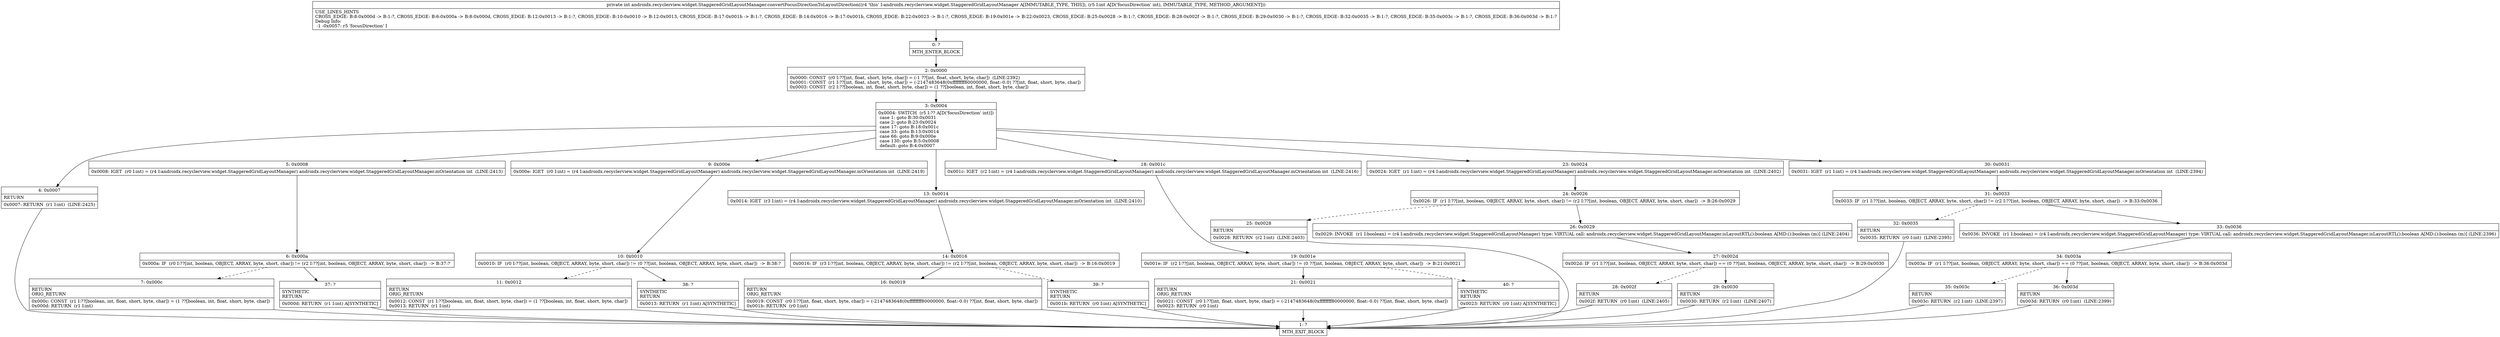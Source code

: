 digraph "CFG forandroidx.recyclerview.widget.StaggeredGridLayoutManager.convertFocusDirectionToLayoutDirection(I)I" {
Node_0 [shape=record,label="{0\:\ ?|MTH_ENTER_BLOCK\l}"];
Node_2 [shape=record,label="{2\:\ 0x0000|0x0000: CONST  (r0 I:??[int, float, short, byte, char]) = (\-1 ??[int, float, short, byte, char])  (LINE:2392)\l0x0001: CONST  (r1 I:??[int, float, short, byte, char]) = (\-2147483648(0xffffffff80000000, float:\-0.0) ??[int, float, short, byte, char]) \l0x0003: CONST  (r2 I:??[boolean, int, float, short, byte, char]) = (1 ??[boolean, int, float, short, byte, char]) \l}"];
Node_3 [shape=record,label="{3\:\ 0x0004|0x0004: SWITCH  (r5 I:?? A[D('focusDirection' int)])\l case 1: goto B:30:0x0031\l case 2: goto B:23:0x0024\l case 17: goto B:18:0x001c\l case 33: goto B:13:0x0014\l case 66: goto B:9:0x000e\l case 130: goto B:5:0x0008\l default: goto B:4:0x0007 \l}"];
Node_4 [shape=record,label="{4\:\ 0x0007|RETURN\l|0x0007: RETURN  (r1 I:int)  (LINE:2425)\l}"];
Node_1 [shape=record,label="{1\:\ ?|MTH_EXIT_BLOCK\l}"];
Node_5 [shape=record,label="{5\:\ 0x0008|0x0008: IGET  (r0 I:int) = (r4 I:androidx.recyclerview.widget.StaggeredGridLayoutManager) androidx.recyclerview.widget.StaggeredGridLayoutManager.mOrientation int  (LINE:2413)\l}"];
Node_6 [shape=record,label="{6\:\ 0x000a|0x000a: IF  (r0 I:??[int, boolean, OBJECT, ARRAY, byte, short, char]) != (r2 I:??[int, boolean, OBJECT, ARRAY, byte, short, char])  \-\> B:37:? \l}"];
Node_7 [shape=record,label="{7\:\ 0x000c|RETURN\lORIG_RETURN\l|0x000c: CONST  (r1 I:??[boolean, int, float, short, byte, char]) = (1 ??[boolean, int, float, short, byte, char]) \l0x000d: RETURN  (r1 I:int) \l}"];
Node_37 [shape=record,label="{37\:\ ?|SYNTHETIC\lRETURN\l|0x000d: RETURN  (r1 I:int) A[SYNTHETIC]\l}"];
Node_9 [shape=record,label="{9\:\ 0x000e|0x000e: IGET  (r0 I:int) = (r4 I:androidx.recyclerview.widget.StaggeredGridLayoutManager) androidx.recyclerview.widget.StaggeredGridLayoutManager.mOrientation int  (LINE:2419)\l}"];
Node_10 [shape=record,label="{10\:\ 0x0010|0x0010: IF  (r0 I:??[int, boolean, OBJECT, ARRAY, byte, short, char]) != (0 ??[int, boolean, OBJECT, ARRAY, byte, short, char])  \-\> B:38:? \l}"];
Node_11 [shape=record,label="{11\:\ 0x0012|RETURN\lORIG_RETURN\l|0x0012: CONST  (r1 I:??[boolean, int, float, short, byte, char]) = (1 ??[boolean, int, float, short, byte, char]) \l0x0013: RETURN  (r1 I:int) \l}"];
Node_38 [shape=record,label="{38\:\ ?|SYNTHETIC\lRETURN\l|0x0013: RETURN  (r1 I:int) A[SYNTHETIC]\l}"];
Node_13 [shape=record,label="{13\:\ 0x0014|0x0014: IGET  (r3 I:int) = (r4 I:androidx.recyclerview.widget.StaggeredGridLayoutManager) androidx.recyclerview.widget.StaggeredGridLayoutManager.mOrientation int  (LINE:2410)\l}"];
Node_14 [shape=record,label="{14\:\ 0x0016|0x0016: IF  (r3 I:??[int, boolean, OBJECT, ARRAY, byte, short, char]) != (r2 I:??[int, boolean, OBJECT, ARRAY, byte, short, char])  \-\> B:16:0x0019 \l}"];
Node_16 [shape=record,label="{16\:\ 0x0019|RETURN\lORIG_RETURN\l|0x0019: CONST  (r0 I:??[int, float, short, byte, char]) = (\-2147483648(0xffffffff80000000, float:\-0.0) ??[int, float, short, byte, char]) \l0x001b: RETURN  (r0 I:int) \l}"];
Node_39 [shape=record,label="{39\:\ ?|SYNTHETIC\lRETURN\l|0x001b: RETURN  (r0 I:int) A[SYNTHETIC]\l}"];
Node_18 [shape=record,label="{18\:\ 0x001c|0x001c: IGET  (r2 I:int) = (r4 I:androidx.recyclerview.widget.StaggeredGridLayoutManager) androidx.recyclerview.widget.StaggeredGridLayoutManager.mOrientation int  (LINE:2416)\l}"];
Node_19 [shape=record,label="{19\:\ 0x001e|0x001e: IF  (r2 I:??[int, boolean, OBJECT, ARRAY, byte, short, char]) != (0 ??[int, boolean, OBJECT, ARRAY, byte, short, char])  \-\> B:21:0x0021 \l}"];
Node_21 [shape=record,label="{21\:\ 0x0021|RETURN\lORIG_RETURN\l|0x0021: CONST  (r0 I:??[int, float, short, byte, char]) = (\-2147483648(0xffffffff80000000, float:\-0.0) ??[int, float, short, byte, char]) \l0x0023: RETURN  (r0 I:int) \l}"];
Node_40 [shape=record,label="{40\:\ ?|SYNTHETIC\lRETURN\l|0x0023: RETURN  (r0 I:int) A[SYNTHETIC]\l}"];
Node_23 [shape=record,label="{23\:\ 0x0024|0x0024: IGET  (r1 I:int) = (r4 I:androidx.recyclerview.widget.StaggeredGridLayoutManager) androidx.recyclerview.widget.StaggeredGridLayoutManager.mOrientation int  (LINE:2402)\l}"];
Node_24 [shape=record,label="{24\:\ 0x0026|0x0026: IF  (r1 I:??[int, boolean, OBJECT, ARRAY, byte, short, char]) != (r2 I:??[int, boolean, OBJECT, ARRAY, byte, short, char])  \-\> B:26:0x0029 \l}"];
Node_25 [shape=record,label="{25\:\ 0x0028|RETURN\l|0x0028: RETURN  (r2 I:int)  (LINE:2403)\l}"];
Node_26 [shape=record,label="{26\:\ 0x0029|0x0029: INVOKE  (r1 I:boolean) = (r4 I:androidx.recyclerview.widget.StaggeredGridLayoutManager) type: VIRTUAL call: androidx.recyclerview.widget.StaggeredGridLayoutManager.isLayoutRTL():boolean A[MD:():boolean (m)] (LINE:2404)\l}"];
Node_27 [shape=record,label="{27\:\ 0x002d|0x002d: IF  (r1 I:??[int, boolean, OBJECT, ARRAY, byte, short, char]) == (0 ??[int, boolean, OBJECT, ARRAY, byte, short, char])  \-\> B:29:0x0030 \l}"];
Node_28 [shape=record,label="{28\:\ 0x002f|RETURN\l|0x002f: RETURN  (r0 I:int)  (LINE:2405)\l}"];
Node_29 [shape=record,label="{29\:\ 0x0030|RETURN\l|0x0030: RETURN  (r2 I:int)  (LINE:2407)\l}"];
Node_30 [shape=record,label="{30\:\ 0x0031|0x0031: IGET  (r1 I:int) = (r4 I:androidx.recyclerview.widget.StaggeredGridLayoutManager) androidx.recyclerview.widget.StaggeredGridLayoutManager.mOrientation int  (LINE:2394)\l}"];
Node_31 [shape=record,label="{31\:\ 0x0033|0x0033: IF  (r1 I:??[int, boolean, OBJECT, ARRAY, byte, short, char]) != (r2 I:??[int, boolean, OBJECT, ARRAY, byte, short, char])  \-\> B:33:0x0036 \l}"];
Node_32 [shape=record,label="{32\:\ 0x0035|RETURN\l|0x0035: RETURN  (r0 I:int)  (LINE:2395)\l}"];
Node_33 [shape=record,label="{33\:\ 0x0036|0x0036: INVOKE  (r1 I:boolean) = (r4 I:androidx.recyclerview.widget.StaggeredGridLayoutManager) type: VIRTUAL call: androidx.recyclerview.widget.StaggeredGridLayoutManager.isLayoutRTL():boolean A[MD:():boolean (m)] (LINE:2396)\l}"];
Node_34 [shape=record,label="{34\:\ 0x003a|0x003a: IF  (r1 I:??[int, boolean, OBJECT, ARRAY, byte, short, char]) == (0 ??[int, boolean, OBJECT, ARRAY, byte, short, char])  \-\> B:36:0x003d \l}"];
Node_35 [shape=record,label="{35\:\ 0x003c|RETURN\l|0x003c: RETURN  (r2 I:int)  (LINE:2397)\l}"];
Node_36 [shape=record,label="{36\:\ 0x003d|RETURN\l|0x003d: RETURN  (r0 I:int)  (LINE:2399)\l}"];
MethodNode[shape=record,label="{private int androidx.recyclerview.widget.StaggeredGridLayoutManager.convertFocusDirectionToLayoutDirection((r4 'this' I:androidx.recyclerview.widget.StaggeredGridLayoutManager A[IMMUTABLE_TYPE, THIS]), (r5 I:int A[D('focusDirection' int), IMMUTABLE_TYPE, METHOD_ARGUMENT]))  | USE_LINES_HINTS\lCROSS_EDGE: B:8:0x000d \-\> B:1:?, CROSS_EDGE: B:6:0x000a \-\> B:8:0x000d, CROSS_EDGE: B:12:0x0013 \-\> B:1:?, CROSS_EDGE: B:10:0x0010 \-\> B:12:0x0013, CROSS_EDGE: B:17:0x001b \-\> B:1:?, CROSS_EDGE: B:14:0x0016 \-\> B:17:0x001b, CROSS_EDGE: B:22:0x0023 \-\> B:1:?, CROSS_EDGE: B:19:0x001e \-\> B:22:0x0023, CROSS_EDGE: B:25:0x0028 \-\> B:1:?, CROSS_EDGE: B:28:0x002f \-\> B:1:?, CROSS_EDGE: B:29:0x0030 \-\> B:1:?, CROSS_EDGE: B:32:0x0035 \-\> B:1:?, CROSS_EDGE: B:35:0x003c \-\> B:1:?, CROSS_EDGE: B:36:0x003d \-\> B:1:?\lDebug Info:\l  \-1 \-0x0057: r5 'focusDirection' I\l}"];
MethodNode -> Node_0;Node_0 -> Node_2;
Node_2 -> Node_3;
Node_3 -> Node_4;
Node_3 -> Node_5;
Node_3 -> Node_9;
Node_3 -> Node_13;
Node_3 -> Node_18;
Node_3 -> Node_23;
Node_3 -> Node_30;
Node_4 -> Node_1;
Node_5 -> Node_6;
Node_6 -> Node_7[style=dashed];
Node_6 -> Node_37;
Node_7 -> Node_1;
Node_37 -> Node_1;
Node_9 -> Node_10;
Node_10 -> Node_11[style=dashed];
Node_10 -> Node_38;
Node_11 -> Node_1;
Node_38 -> Node_1;
Node_13 -> Node_14;
Node_14 -> Node_16;
Node_14 -> Node_39[style=dashed];
Node_16 -> Node_1;
Node_39 -> Node_1;
Node_18 -> Node_19;
Node_19 -> Node_21;
Node_19 -> Node_40[style=dashed];
Node_21 -> Node_1;
Node_40 -> Node_1;
Node_23 -> Node_24;
Node_24 -> Node_25[style=dashed];
Node_24 -> Node_26;
Node_25 -> Node_1;
Node_26 -> Node_27;
Node_27 -> Node_28[style=dashed];
Node_27 -> Node_29;
Node_28 -> Node_1;
Node_29 -> Node_1;
Node_30 -> Node_31;
Node_31 -> Node_32[style=dashed];
Node_31 -> Node_33;
Node_32 -> Node_1;
Node_33 -> Node_34;
Node_34 -> Node_35[style=dashed];
Node_34 -> Node_36;
Node_35 -> Node_1;
Node_36 -> Node_1;
}


